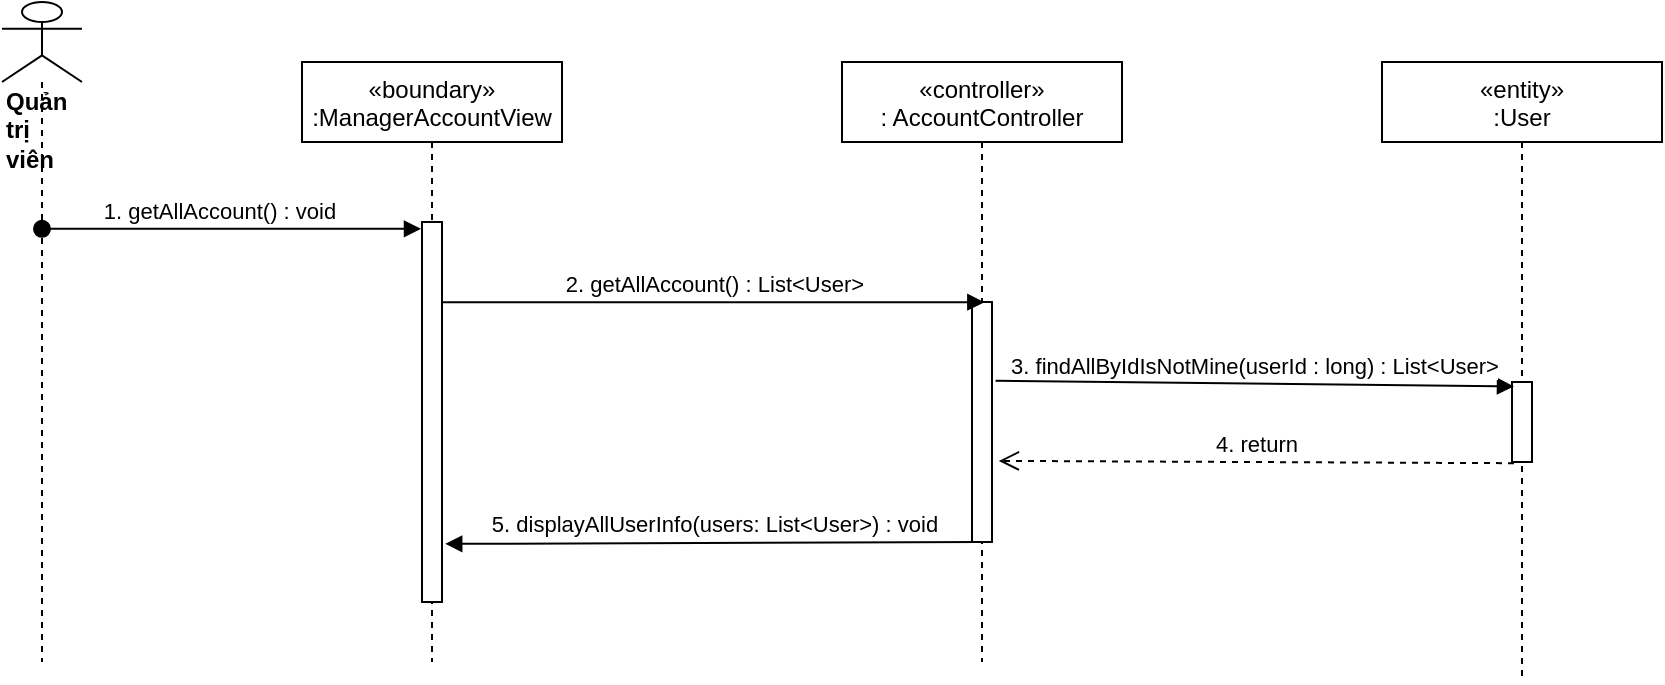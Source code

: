 <mxfile version="14.8.2" type="device"><diagram id="kgpKYQtTHZ0yAKxKKP6v" name="Page-1"><mxGraphModel dx="1038" dy="521" grid="1" gridSize="10" guides="1" tooltips="1" connect="1" arrows="1" fold="1" page="1" pageScale="1" pageWidth="850" pageHeight="1100" math="0" shadow="0"><root><mxCell id="0"/><mxCell id="1" parent="0"/><mxCell id="X7Sqqw-jI27X8xpSThfW-1" value="«boundary»&#10;:ManagerAccountView" style="shape=umlLifeline;perimeter=lifelinePerimeter;container=1;collapsible=0;recursiveResize=0;rounded=0;shadow=0;strokeWidth=1;" parent="1" vertex="1"><mxGeometry x="220" y="80" width="130" height="300" as="geometry"/></mxCell><mxCell id="X7Sqqw-jI27X8xpSThfW-2" value="" style="points=[];perimeter=orthogonalPerimeter;rounded=0;shadow=0;strokeWidth=1;" parent="X7Sqqw-jI27X8xpSThfW-1" vertex="1"><mxGeometry x="60" y="80" width="10" height="190" as="geometry"/></mxCell><mxCell id="X7Sqqw-jI27X8xpSThfW-3" value="«controller»&#10;: AccountController" style="shape=umlLifeline;perimeter=lifelinePerimeter;container=1;collapsible=0;recursiveResize=0;rounded=0;shadow=0;strokeWidth=1;" parent="1" vertex="1"><mxGeometry x="490" y="80" width="140" height="300" as="geometry"/></mxCell><mxCell id="X7Sqqw-jI27X8xpSThfW-4" value="" style="points=[];perimeter=orthogonalPerimeter;rounded=0;shadow=0;strokeWidth=1;" parent="X7Sqqw-jI27X8xpSThfW-3" vertex="1"><mxGeometry x="65" y="120" width="10" height="120" as="geometry"/></mxCell><mxCell id="X7Sqqw-jI27X8xpSThfW-5" value="&lt;div&gt;&lt;b&gt;Quản trị viên&lt;/b&gt;&lt;/div&gt;" style="shape=umlLifeline;participant=umlActor;perimeter=lifelinePerimeter;whiteSpace=wrap;html=1;container=1;collapsible=0;recursiveResize=0;verticalAlign=top;spacingTop=36;outlineConnect=0;align=left;size=40;" parent="1" vertex="1"><mxGeometry x="70" y="50" width="40" height="330" as="geometry"/></mxCell><mxCell id="X7Sqqw-jI27X8xpSThfW-6" value="1. getAllAccount() : void" style="verticalAlign=bottom;startArrow=oval;endArrow=block;startSize=8;shadow=0;strokeWidth=1;entryX=-0.05;entryY=0.018;entryDx=0;entryDy=0;entryPerimeter=0;" parent="1" source="X7Sqqw-jI27X8xpSThfW-5" target="X7Sqqw-jI27X8xpSThfW-2" edge="1"><mxGeometry x="-0.06" relative="1" as="geometry"><mxPoint x="100" y="170" as="sourcePoint"/><mxPoint as="offset"/></mxGeometry></mxCell><mxCell id="X7Sqqw-jI27X8xpSThfW-9" value="2. getAllAccount() : List&amp;lt;User&amp;gt;" style="html=1;verticalAlign=bottom;endArrow=block;entryX=0.617;entryY=0.001;entryDx=0;entryDy=0;entryPerimeter=0;" parent="1" source="X7Sqqw-jI27X8xpSThfW-2" target="X7Sqqw-jI27X8xpSThfW-4" edge="1"><mxGeometry width="80" relative="1" as="geometry"><mxPoint x="320" y="248" as="sourcePoint"/><mxPoint x="500" y="210" as="targetPoint"/></mxGeometry></mxCell><mxCell id="X7Sqqw-jI27X8xpSThfW-15" value="«entity»&#10;:User" style="shape=umlLifeline;perimeter=lifelinePerimeter;container=1;collapsible=0;recursiveResize=0;rounded=0;shadow=0;strokeWidth=1;" parent="1" vertex="1"><mxGeometry x="760" y="80" width="140" height="310" as="geometry"/></mxCell><mxCell id="X7Sqqw-jI27X8xpSThfW-16" value="" style="points=[];perimeter=orthogonalPerimeter;rounded=0;shadow=0;strokeWidth=1;" parent="X7Sqqw-jI27X8xpSThfW-15" vertex="1"><mxGeometry x="65" y="160" width="10" height="40" as="geometry"/></mxCell><mxCell id="X7Sqqw-jI27X8xpSThfW-17" value="3. findAllByIdIsNotMine(userId : long) : List&amp;lt;User&amp;gt;" style="html=1;verticalAlign=bottom;endArrow=block;entryX=0.1;entryY=0.055;entryDx=0;entryDy=0;entryPerimeter=0;exitX=1.18;exitY=0.328;exitDx=0;exitDy=0;exitPerimeter=0;" parent="1" source="X7Sqqw-jI27X8xpSThfW-4" target="X7Sqqw-jI27X8xpSThfW-16" edge="1"><mxGeometry width="80" relative="1" as="geometry"><mxPoint x="540" y="232" as="sourcePoint"/><mxPoint x="1010" y="239" as="targetPoint"/></mxGeometry></mxCell><mxCell id="X7Sqqw-jI27X8xpSThfW-18" value="4. return" style="html=1;verticalAlign=bottom;endArrow=open;dashed=1;endSize=8;exitX=0.1;exitY=1.015;exitDx=0;exitDy=0;exitPerimeter=0;entryX=1.34;entryY=0.662;entryDx=0;entryDy=0;entryPerimeter=0;" parent="1" source="X7Sqqw-jI27X8xpSThfW-16" target="X7Sqqw-jI27X8xpSThfW-4" edge="1"><mxGeometry relative="1" as="geometry"><mxPoint x="790" y="300" as="sourcePoint"/><mxPoint x="540" y="281" as="targetPoint"/></mxGeometry></mxCell><mxCell id="2u9ZdE3e3rgx22S5KgJN-1" value="&lt;span style=&quot;font-family: &amp;#34;helvetica&amp;#34;&quot;&gt;5. displayAllUserInfo(users: List&amp;lt;User&amp;gt;) : void&lt;/span&gt;" style="html=1;verticalAlign=bottom;endArrow=block;exitX=0.5;exitY=1;exitDx=0;exitDy=0;exitPerimeter=0;entryX=1.16;entryY=0.847;entryDx=0;entryDy=0;entryPerimeter=0;" parent="1" source="X7Sqqw-jI27X8xpSThfW-4" target="X7Sqqw-jI27X8xpSThfW-2" edge="1"><mxGeometry width="80" relative="1" as="geometry"><mxPoint x="490" y="270" as="sourcePoint"/><mxPoint x="570" y="270" as="targetPoint"/></mxGeometry></mxCell></root></mxGraphModel></diagram></mxfile>